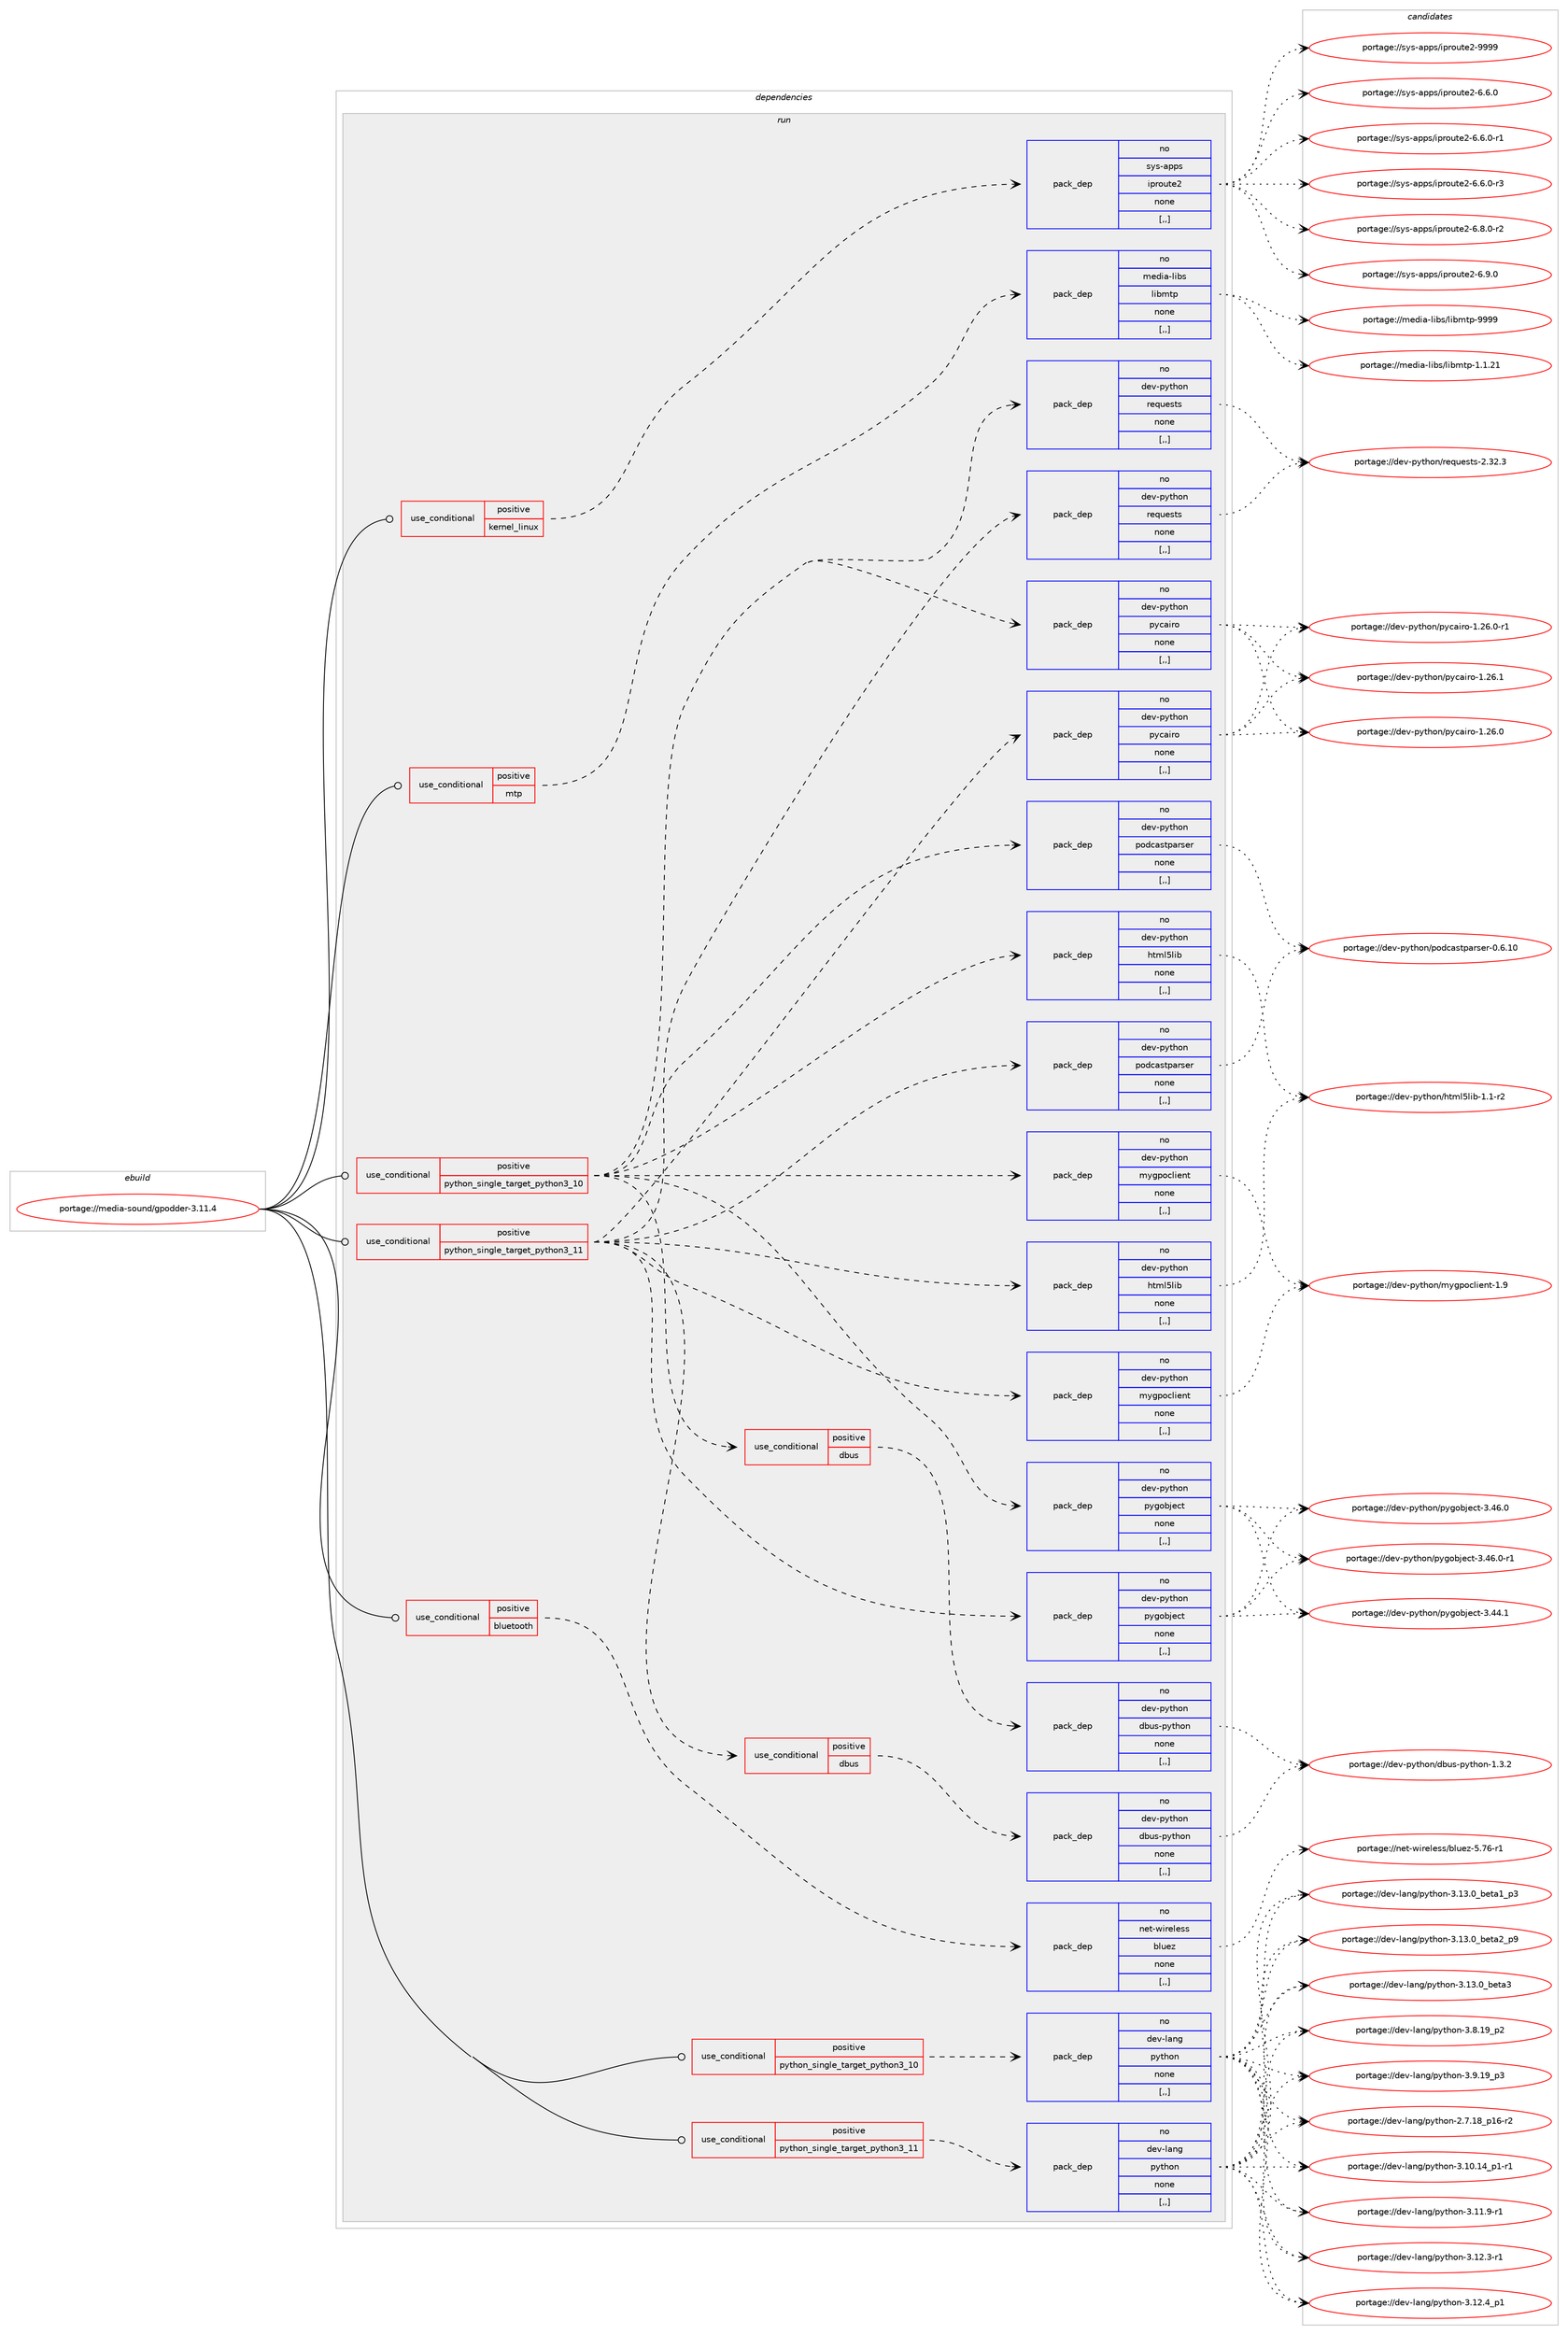 digraph prolog {

# *************
# Graph options
# *************

newrank=true;
concentrate=true;
compound=true;
graph [rankdir=LR,fontname=Helvetica,fontsize=10,ranksep=1.5];#, ranksep=2.5, nodesep=0.2];
edge  [arrowhead=vee];
node  [fontname=Helvetica,fontsize=10];

# **********
# The ebuild
# **********

subgraph cluster_leftcol {
color=gray;
rank=same;
label=<<i>ebuild</i>>;
id [label="portage://media-sound/gpodder-3.11.4", color=red, width=4, href="../media-sound/gpodder-3.11.4.svg"];
}

# ****************
# The dependencies
# ****************

subgraph cluster_midcol {
color=gray;
label=<<i>dependencies</i>>;
subgraph cluster_compile {
fillcolor="#eeeeee";
style=filled;
label=<<i>compile</i>>;
}
subgraph cluster_compileandrun {
fillcolor="#eeeeee";
style=filled;
label=<<i>compile and run</i>>;
}
subgraph cluster_run {
fillcolor="#eeeeee";
style=filled;
label=<<i>run</i>>;
subgraph cond77985 {
dependency308021 [label=<<TABLE BORDER="0" CELLBORDER="1" CELLSPACING="0" CELLPADDING="4"><TR><TD ROWSPAN="3" CELLPADDING="10">use_conditional</TD></TR><TR><TD>positive</TD></TR><TR><TD>bluetooth</TD></TR></TABLE>>, shape=none, color=red];
subgraph pack227645 {
dependency308022 [label=<<TABLE BORDER="0" CELLBORDER="1" CELLSPACING="0" CELLPADDING="4" WIDTH="220"><TR><TD ROWSPAN="6" CELLPADDING="30">pack_dep</TD></TR><TR><TD WIDTH="110">no</TD></TR><TR><TD>net-wireless</TD></TR><TR><TD>bluez</TD></TR><TR><TD>none</TD></TR><TR><TD>[,,]</TD></TR></TABLE>>, shape=none, color=blue];
}
dependency308021:e -> dependency308022:w [weight=20,style="dashed",arrowhead="vee"];
}
id:e -> dependency308021:w [weight=20,style="solid",arrowhead="odot"];
subgraph cond77986 {
dependency308023 [label=<<TABLE BORDER="0" CELLBORDER="1" CELLSPACING="0" CELLPADDING="4"><TR><TD ROWSPAN="3" CELLPADDING="10">use_conditional</TD></TR><TR><TD>positive</TD></TR><TR><TD>kernel_linux</TD></TR></TABLE>>, shape=none, color=red];
subgraph pack227646 {
dependency308024 [label=<<TABLE BORDER="0" CELLBORDER="1" CELLSPACING="0" CELLPADDING="4" WIDTH="220"><TR><TD ROWSPAN="6" CELLPADDING="30">pack_dep</TD></TR><TR><TD WIDTH="110">no</TD></TR><TR><TD>sys-apps</TD></TR><TR><TD>iproute2</TD></TR><TR><TD>none</TD></TR><TR><TD>[,,]</TD></TR></TABLE>>, shape=none, color=blue];
}
dependency308023:e -> dependency308024:w [weight=20,style="dashed",arrowhead="vee"];
}
id:e -> dependency308023:w [weight=20,style="solid",arrowhead="odot"];
subgraph cond77987 {
dependency308025 [label=<<TABLE BORDER="0" CELLBORDER="1" CELLSPACING="0" CELLPADDING="4"><TR><TD ROWSPAN="3" CELLPADDING="10">use_conditional</TD></TR><TR><TD>positive</TD></TR><TR><TD>mtp</TD></TR></TABLE>>, shape=none, color=red];
subgraph pack227647 {
dependency308026 [label=<<TABLE BORDER="0" CELLBORDER="1" CELLSPACING="0" CELLPADDING="4" WIDTH="220"><TR><TD ROWSPAN="6" CELLPADDING="30">pack_dep</TD></TR><TR><TD WIDTH="110">no</TD></TR><TR><TD>media-libs</TD></TR><TR><TD>libmtp</TD></TR><TR><TD>none</TD></TR><TR><TD>[,,]</TD></TR></TABLE>>, shape=none, color=blue];
}
dependency308025:e -> dependency308026:w [weight=20,style="dashed",arrowhead="vee"];
}
id:e -> dependency308025:w [weight=20,style="solid",arrowhead="odot"];
subgraph cond77988 {
dependency308027 [label=<<TABLE BORDER="0" CELLBORDER="1" CELLSPACING="0" CELLPADDING="4"><TR><TD ROWSPAN="3" CELLPADDING="10">use_conditional</TD></TR><TR><TD>positive</TD></TR><TR><TD>python_single_target_python3_10</TD></TR></TABLE>>, shape=none, color=red];
subgraph pack227648 {
dependency308028 [label=<<TABLE BORDER="0" CELLBORDER="1" CELLSPACING="0" CELLPADDING="4" WIDTH="220"><TR><TD ROWSPAN="6" CELLPADDING="30">pack_dep</TD></TR><TR><TD WIDTH="110">no</TD></TR><TR><TD>dev-lang</TD></TR><TR><TD>python</TD></TR><TR><TD>none</TD></TR><TR><TD>[,,]</TD></TR></TABLE>>, shape=none, color=blue];
}
dependency308027:e -> dependency308028:w [weight=20,style="dashed",arrowhead="vee"];
}
id:e -> dependency308027:w [weight=20,style="solid",arrowhead="odot"];
subgraph cond77989 {
dependency308029 [label=<<TABLE BORDER="0" CELLBORDER="1" CELLSPACING="0" CELLPADDING="4"><TR><TD ROWSPAN="3" CELLPADDING="10">use_conditional</TD></TR><TR><TD>positive</TD></TR><TR><TD>python_single_target_python3_10</TD></TR></TABLE>>, shape=none, color=red];
subgraph pack227649 {
dependency308030 [label=<<TABLE BORDER="0" CELLBORDER="1" CELLSPACING="0" CELLPADDING="4" WIDTH="220"><TR><TD ROWSPAN="6" CELLPADDING="30">pack_dep</TD></TR><TR><TD WIDTH="110">no</TD></TR><TR><TD>dev-python</TD></TR><TR><TD>html5lib</TD></TR><TR><TD>none</TD></TR><TR><TD>[,,]</TD></TR></TABLE>>, shape=none, color=blue];
}
dependency308029:e -> dependency308030:w [weight=20,style="dashed",arrowhead="vee"];
subgraph pack227650 {
dependency308031 [label=<<TABLE BORDER="0" CELLBORDER="1" CELLSPACING="0" CELLPADDING="4" WIDTH="220"><TR><TD ROWSPAN="6" CELLPADDING="30">pack_dep</TD></TR><TR><TD WIDTH="110">no</TD></TR><TR><TD>dev-python</TD></TR><TR><TD>pycairo</TD></TR><TR><TD>none</TD></TR><TR><TD>[,,]</TD></TR></TABLE>>, shape=none, color=blue];
}
dependency308029:e -> dependency308031:w [weight=20,style="dashed",arrowhead="vee"];
subgraph pack227651 {
dependency308032 [label=<<TABLE BORDER="0" CELLBORDER="1" CELLSPACING="0" CELLPADDING="4" WIDTH="220"><TR><TD ROWSPAN="6" CELLPADDING="30">pack_dep</TD></TR><TR><TD WIDTH="110">no</TD></TR><TR><TD>dev-python</TD></TR><TR><TD>pygobject</TD></TR><TR><TD>none</TD></TR><TR><TD>[,,]</TD></TR></TABLE>>, shape=none, color=blue];
}
dependency308029:e -> dependency308032:w [weight=20,style="dashed",arrowhead="vee"];
subgraph pack227652 {
dependency308033 [label=<<TABLE BORDER="0" CELLBORDER="1" CELLSPACING="0" CELLPADDING="4" WIDTH="220"><TR><TD ROWSPAN="6" CELLPADDING="30">pack_dep</TD></TR><TR><TD WIDTH="110">no</TD></TR><TR><TD>dev-python</TD></TR><TR><TD>podcastparser</TD></TR><TR><TD>none</TD></TR><TR><TD>[,,]</TD></TR></TABLE>>, shape=none, color=blue];
}
dependency308029:e -> dependency308033:w [weight=20,style="dashed",arrowhead="vee"];
subgraph pack227653 {
dependency308034 [label=<<TABLE BORDER="0" CELLBORDER="1" CELLSPACING="0" CELLPADDING="4" WIDTH="220"><TR><TD ROWSPAN="6" CELLPADDING="30">pack_dep</TD></TR><TR><TD WIDTH="110">no</TD></TR><TR><TD>dev-python</TD></TR><TR><TD>mygpoclient</TD></TR><TR><TD>none</TD></TR><TR><TD>[,,]</TD></TR></TABLE>>, shape=none, color=blue];
}
dependency308029:e -> dependency308034:w [weight=20,style="dashed",arrowhead="vee"];
subgraph pack227654 {
dependency308035 [label=<<TABLE BORDER="0" CELLBORDER="1" CELLSPACING="0" CELLPADDING="4" WIDTH="220"><TR><TD ROWSPAN="6" CELLPADDING="30">pack_dep</TD></TR><TR><TD WIDTH="110">no</TD></TR><TR><TD>dev-python</TD></TR><TR><TD>requests</TD></TR><TR><TD>none</TD></TR><TR><TD>[,,]</TD></TR></TABLE>>, shape=none, color=blue];
}
dependency308029:e -> dependency308035:w [weight=20,style="dashed",arrowhead="vee"];
subgraph cond77990 {
dependency308036 [label=<<TABLE BORDER="0" CELLBORDER="1" CELLSPACING="0" CELLPADDING="4"><TR><TD ROWSPAN="3" CELLPADDING="10">use_conditional</TD></TR><TR><TD>positive</TD></TR><TR><TD>dbus</TD></TR></TABLE>>, shape=none, color=red];
subgraph pack227655 {
dependency308037 [label=<<TABLE BORDER="0" CELLBORDER="1" CELLSPACING="0" CELLPADDING="4" WIDTH="220"><TR><TD ROWSPAN="6" CELLPADDING="30">pack_dep</TD></TR><TR><TD WIDTH="110">no</TD></TR><TR><TD>dev-python</TD></TR><TR><TD>dbus-python</TD></TR><TR><TD>none</TD></TR><TR><TD>[,,]</TD></TR></TABLE>>, shape=none, color=blue];
}
dependency308036:e -> dependency308037:w [weight=20,style="dashed",arrowhead="vee"];
}
dependency308029:e -> dependency308036:w [weight=20,style="dashed",arrowhead="vee"];
}
id:e -> dependency308029:w [weight=20,style="solid",arrowhead="odot"];
subgraph cond77991 {
dependency308038 [label=<<TABLE BORDER="0" CELLBORDER="1" CELLSPACING="0" CELLPADDING="4"><TR><TD ROWSPAN="3" CELLPADDING="10">use_conditional</TD></TR><TR><TD>positive</TD></TR><TR><TD>python_single_target_python3_11</TD></TR></TABLE>>, shape=none, color=red];
subgraph pack227656 {
dependency308039 [label=<<TABLE BORDER="0" CELLBORDER="1" CELLSPACING="0" CELLPADDING="4" WIDTH="220"><TR><TD ROWSPAN="6" CELLPADDING="30">pack_dep</TD></TR><TR><TD WIDTH="110">no</TD></TR><TR><TD>dev-lang</TD></TR><TR><TD>python</TD></TR><TR><TD>none</TD></TR><TR><TD>[,,]</TD></TR></TABLE>>, shape=none, color=blue];
}
dependency308038:e -> dependency308039:w [weight=20,style="dashed",arrowhead="vee"];
}
id:e -> dependency308038:w [weight=20,style="solid",arrowhead="odot"];
subgraph cond77992 {
dependency308040 [label=<<TABLE BORDER="0" CELLBORDER="1" CELLSPACING="0" CELLPADDING="4"><TR><TD ROWSPAN="3" CELLPADDING="10">use_conditional</TD></TR><TR><TD>positive</TD></TR><TR><TD>python_single_target_python3_11</TD></TR></TABLE>>, shape=none, color=red];
subgraph pack227657 {
dependency308041 [label=<<TABLE BORDER="0" CELLBORDER="1" CELLSPACING="0" CELLPADDING="4" WIDTH="220"><TR><TD ROWSPAN="6" CELLPADDING="30">pack_dep</TD></TR><TR><TD WIDTH="110">no</TD></TR><TR><TD>dev-python</TD></TR><TR><TD>html5lib</TD></TR><TR><TD>none</TD></TR><TR><TD>[,,]</TD></TR></TABLE>>, shape=none, color=blue];
}
dependency308040:e -> dependency308041:w [weight=20,style="dashed",arrowhead="vee"];
subgraph pack227658 {
dependency308042 [label=<<TABLE BORDER="0" CELLBORDER="1" CELLSPACING="0" CELLPADDING="4" WIDTH="220"><TR><TD ROWSPAN="6" CELLPADDING="30">pack_dep</TD></TR><TR><TD WIDTH="110">no</TD></TR><TR><TD>dev-python</TD></TR><TR><TD>pycairo</TD></TR><TR><TD>none</TD></TR><TR><TD>[,,]</TD></TR></TABLE>>, shape=none, color=blue];
}
dependency308040:e -> dependency308042:w [weight=20,style="dashed",arrowhead="vee"];
subgraph pack227659 {
dependency308043 [label=<<TABLE BORDER="0" CELLBORDER="1" CELLSPACING="0" CELLPADDING="4" WIDTH="220"><TR><TD ROWSPAN="6" CELLPADDING="30">pack_dep</TD></TR><TR><TD WIDTH="110">no</TD></TR><TR><TD>dev-python</TD></TR><TR><TD>pygobject</TD></TR><TR><TD>none</TD></TR><TR><TD>[,,]</TD></TR></TABLE>>, shape=none, color=blue];
}
dependency308040:e -> dependency308043:w [weight=20,style="dashed",arrowhead="vee"];
subgraph pack227660 {
dependency308044 [label=<<TABLE BORDER="0" CELLBORDER="1" CELLSPACING="0" CELLPADDING="4" WIDTH="220"><TR><TD ROWSPAN="6" CELLPADDING="30">pack_dep</TD></TR><TR><TD WIDTH="110">no</TD></TR><TR><TD>dev-python</TD></TR><TR><TD>podcastparser</TD></TR><TR><TD>none</TD></TR><TR><TD>[,,]</TD></TR></TABLE>>, shape=none, color=blue];
}
dependency308040:e -> dependency308044:w [weight=20,style="dashed",arrowhead="vee"];
subgraph pack227661 {
dependency308045 [label=<<TABLE BORDER="0" CELLBORDER="1" CELLSPACING="0" CELLPADDING="4" WIDTH="220"><TR><TD ROWSPAN="6" CELLPADDING="30">pack_dep</TD></TR><TR><TD WIDTH="110">no</TD></TR><TR><TD>dev-python</TD></TR><TR><TD>mygpoclient</TD></TR><TR><TD>none</TD></TR><TR><TD>[,,]</TD></TR></TABLE>>, shape=none, color=blue];
}
dependency308040:e -> dependency308045:w [weight=20,style="dashed",arrowhead="vee"];
subgraph pack227662 {
dependency308046 [label=<<TABLE BORDER="0" CELLBORDER="1" CELLSPACING="0" CELLPADDING="4" WIDTH="220"><TR><TD ROWSPAN="6" CELLPADDING="30">pack_dep</TD></TR><TR><TD WIDTH="110">no</TD></TR><TR><TD>dev-python</TD></TR><TR><TD>requests</TD></TR><TR><TD>none</TD></TR><TR><TD>[,,]</TD></TR></TABLE>>, shape=none, color=blue];
}
dependency308040:e -> dependency308046:w [weight=20,style="dashed",arrowhead="vee"];
subgraph cond77993 {
dependency308047 [label=<<TABLE BORDER="0" CELLBORDER="1" CELLSPACING="0" CELLPADDING="4"><TR><TD ROWSPAN="3" CELLPADDING="10">use_conditional</TD></TR><TR><TD>positive</TD></TR><TR><TD>dbus</TD></TR></TABLE>>, shape=none, color=red];
subgraph pack227663 {
dependency308048 [label=<<TABLE BORDER="0" CELLBORDER="1" CELLSPACING="0" CELLPADDING="4" WIDTH="220"><TR><TD ROWSPAN="6" CELLPADDING="30">pack_dep</TD></TR><TR><TD WIDTH="110">no</TD></TR><TR><TD>dev-python</TD></TR><TR><TD>dbus-python</TD></TR><TR><TD>none</TD></TR><TR><TD>[,,]</TD></TR></TABLE>>, shape=none, color=blue];
}
dependency308047:e -> dependency308048:w [weight=20,style="dashed",arrowhead="vee"];
}
dependency308040:e -> dependency308047:w [weight=20,style="dashed",arrowhead="vee"];
}
id:e -> dependency308040:w [weight=20,style="solid",arrowhead="odot"];
}
}

# **************
# The candidates
# **************

subgraph cluster_choices {
rank=same;
color=gray;
label=<<i>candidates</i>>;

subgraph choice227645 {
color=black;
nodesep=1;
choice11010111645119105114101108101115115479810811710112245534655544511449 [label="portage://net-wireless/bluez-5.76-r1", color=red, width=4,href="../net-wireless/bluez-5.76-r1.svg"];
dependency308022:e -> choice11010111645119105114101108101115115479810811710112245534655544511449:w [style=dotted,weight="100"];
}
subgraph choice227646 {
color=black;
nodesep=1;
choice11512111545971121121154710511211411111711610150455446544648 [label="portage://sys-apps/iproute2-6.6.0", color=red, width=4,href="../sys-apps/iproute2-6.6.0.svg"];
choice115121115459711211211547105112114111117116101504554465446484511449 [label="portage://sys-apps/iproute2-6.6.0-r1", color=red, width=4,href="../sys-apps/iproute2-6.6.0-r1.svg"];
choice115121115459711211211547105112114111117116101504554465446484511451 [label="portage://sys-apps/iproute2-6.6.0-r3", color=red, width=4,href="../sys-apps/iproute2-6.6.0-r3.svg"];
choice115121115459711211211547105112114111117116101504554465646484511450 [label="portage://sys-apps/iproute2-6.8.0-r2", color=red, width=4,href="../sys-apps/iproute2-6.8.0-r2.svg"];
choice11512111545971121121154710511211411111711610150455446574648 [label="portage://sys-apps/iproute2-6.9.0", color=red, width=4,href="../sys-apps/iproute2-6.9.0.svg"];
choice115121115459711211211547105112114111117116101504557575757 [label="portage://sys-apps/iproute2-9999", color=red, width=4,href="../sys-apps/iproute2-9999.svg"];
dependency308024:e -> choice11512111545971121121154710511211411111711610150455446544648:w [style=dotted,weight="100"];
dependency308024:e -> choice115121115459711211211547105112114111117116101504554465446484511449:w [style=dotted,weight="100"];
dependency308024:e -> choice115121115459711211211547105112114111117116101504554465446484511451:w [style=dotted,weight="100"];
dependency308024:e -> choice115121115459711211211547105112114111117116101504554465646484511450:w [style=dotted,weight="100"];
dependency308024:e -> choice11512111545971121121154710511211411111711610150455446574648:w [style=dotted,weight="100"];
dependency308024:e -> choice115121115459711211211547105112114111117116101504557575757:w [style=dotted,weight="100"];
}
subgraph choice227647 {
color=black;
nodesep=1;
choice109101100105974510810598115471081059810911611245494649465049 [label="portage://media-libs/libmtp-1.1.21", color=red, width=4,href="../media-libs/libmtp-1.1.21.svg"];
choice10910110010597451081059811547108105981091161124557575757 [label="portage://media-libs/libmtp-9999", color=red, width=4,href="../media-libs/libmtp-9999.svg"];
dependency308026:e -> choice109101100105974510810598115471081059810911611245494649465049:w [style=dotted,weight="100"];
dependency308026:e -> choice10910110010597451081059811547108105981091161124557575757:w [style=dotted,weight="100"];
}
subgraph choice227648 {
color=black;
nodesep=1;
choice100101118451089711010347112121116104111110455046554649569511249544511450 [label="portage://dev-lang/python-2.7.18_p16-r2", color=red, width=4,href="../dev-lang/python-2.7.18_p16-r2.svg"];
choice100101118451089711010347112121116104111110455146494846495295112494511449 [label="portage://dev-lang/python-3.10.14_p1-r1", color=red, width=4,href="../dev-lang/python-3.10.14_p1-r1.svg"];
choice100101118451089711010347112121116104111110455146494946574511449 [label="portage://dev-lang/python-3.11.9-r1", color=red, width=4,href="../dev-lang/python-3.11.9-r1.svg"];
choice100101118451089711010347112121116104111110455146495046514511449 [label="portage://dev-lang/python-3.12.3-r1", color=red, width=4,href="../dev-lang/python-3.12.3-r1.svg"];
choice100101118451089711010347112121116104111110455146495046529511249 [label="portage://dev-lang/python-3.12.4_p1", color=red, width=4,href="../dev-lang/python-3.12.4_p1.svg"];
choice10010111845108971101034711212111610411111045514649514648959810111697499511251 [label="portage://dev-lang/python-3.13.0_beta1_p3", color=red, width=4,href="../dev-lang/python-3.13.0_beta1_p3.svg"];
choice10010111845108971101034711212111610411111045514649514648959810111697509511257 [label="portage://dev-lang/python-3.13.0_beta2_p9", color=red, width=4,href="../dev-lang/python-3.13.0_beta2_p9.svg"];
choice1001011184510897110103471121211161041111104551464951464895981011169751 [label="portage://dev-lang/python-3.13.0_beta3", color=red, width=4,href="../dev-lang/python-3.13.0_beta3.svg"];
choice100101118451089711010347112121116104111110455146564649579511250 [label="portage://dev-lang/python-3.8.19_p2", color=red, width=4,href="../dev-lang/python-3.8.19_p2.svg"];
choice100101118451089711010347112121116104111110455146574649579511251 [label="portage://dev-lang/python-3.9.19_p3", color=red, width=4,href="../dev-lang/python-3.9.19_p3.svg"];
dependency308028:e -> choice100101118451089711010347112121116104111110455046554649569511249544511450:w [style=dotted,weight="100"];
dependency308028:e -> choice100101118451089711010347112121116104111110455146494846495295112494511449:w [style=dotted,weight="100"];
dependency308028:e -> choice100101118451089711010347112121116104111110455146494946574511449:w [style=dotted,weight="100"];
dependency308028:e -> choice100101118451089711010347112121116104111110455146495046514511449:w [style=dotted,weight="100"];
dependency308028:e -> choice100101118451089711010347112121116104111110455146495046529511249:w [style=dotted,weight="100"];
dependency308028:e -> choice10010111845108971101034711212111610411111045514649514648959810111697499511251:w [style=dotted,weight="100"];
dependency308028:e -> choice10010111845108971101034711212111610411111045514649514648959810111697509511257:w [style=dotted,weight="100"];
dependency308028:e -> choice1001011184510897110103471121211161041111104551464951464895981011169751:w [style=dotted,weight="100"];
dependency308028:e -> choice100101118451089711010347112121116104111110455146564649579511250:w [style=dotted,weight="100"];
dependency308028:e -> choice100101118451089711010347112121116104111110455146574649579511251:w [style=dotted,weight="100"];
}
subgraph choice227649 {
color=black;
nodesep=1;
choice10010111845112121116104111110471041161091085310810598454946494511450 [label="portage://dev-python/html5lib-1.1-r2", color=red, width=4,href="../dev-python/html5lib-1.1-r2.svg"];
dependency308030:e -> choice10010111845112121116104111110471041161091085310810598454946494511450:w [style=dotted,weight="100"];
}
subgraph choice227650 {
color=black;
nodesep=1;
choice1001011184511212111610411111047112121999710511411145494650544648 [label="portage://dev-python/pycairo-1.26.0", color=red, width=4,href="../dev-python/pycairo-1.26.0.svg"];
choice10010111845112121116104111110471121219997105114111454946505446484511449 [label="portage://dev-python/pycairo-1.26.0-r1", color=red, width=4,href="../dev-python/pycairo-1.26.0-r1.svg"];
choice1001011184511212111610411111047112121999710511411145494650544649 [label="portage://dev-python/pycairo-1.26.1", color=red, width=4,href="../dev-python/pycairo-1.26.1.svg"];
dependency308031:e -> choice1001011184511212111610411111047112121999710511411145494650544648:w [style=dotted,weight="100"];
dependency308031:e -> choice10010111845112121116104111110471121219997105114111454946505446484511449:w [style=dotted,weight="100"];
dependency308031:e -> choice1001011184511212111610411111047112121999710511411145494650544649:w [style=dotted,weight="100"];
}
subgraph choice227651 {
color=black;
nodesep=1;
choice1001011184511212111610411111047112121103111981061019911645514652524649 [label="portage://dev-python/pygobject-3.44.1", color=red, width=4,href="../dev-python/pygobject-3.44.1.svg"];
choice1001011184511212111610411111047112121103111981061019911645514652544648 [label="portage://dev-python/pygobject-3.46.0", color=red, width=4,href="../dev-python/pygobject-3.46.0.svg"];
choice10010111845112121116104111110471121211031119810610199116455146525446484511449 [label="portage://dev-python/pygobject-3.46.0-r1", color=red, width=4,href="../dev-python/pygobject-3.46.0-r1.svg"];
dependency308032:e -> choice1001011184511212111610411111047112121103111981061019911645514652524649:w [style=dotted,weight="100"];
dependency308032:e -> choice1001011184511212111610411111047112121103111981061019911645514652544648:w [style=dotted,weight="100"];
dependency308032:e -> choice10010111845112121116104111110471121211031119810610199116455146525446484511449:w [style=dotted,weight="100"];
}
subgraph choice227652 {
color=black;
nodesep=1;
choice100101118451121211161041111104711211110099971151161129711411510111445484654464948 [label="portage://dev-python/podcastparser-0.6.10", color=red, width=4,href="../dev-python/podcastparser-0.6.10.svg"];
dependency308033:e -> choice100101118451121211161041111104711211110099971151161129711411510111445484654464948:w [style=dotted,weight="100"];
}
subgraph choice227653 {
color=black;
nodesep=1;
choice10010111845112121116104111110471091211031121119910810510111011645494657 [label="portage://dev-python/mygpoclient-1.9", color=red, width=4,href="../dev-python/mygpoclient-1.9.svg"];
dependency308034:e -> choice10010111845112121116104111110471091211031121119910810510111011645494657:w [style=dotted,weight="100"];
}
subgraph choice227654 {
color=black;
nodesep=1;
choice100101118451121211161041111104711410111311710111511611545504651504651 [label="portage://dev-python/requests-2.32.3", color=red, width=4,href="../dev-python/requests-2.32.3.svg"];
dependency308035:e -> choice100101118451121211161041111104711410111311710111511611545504651504651:w [style=dotted,weight="100"];
}
subgraph choice227655 {
color=black;
nodesep=1;
choice10010111845112121116104111110471009811711545112121116104111110454946514650 [label="portage://dev-python/dbus-python-1.3.2", color=red, width=4,href="../dev-python/dbus-python-1.3.2.svg"];
dependency308037:e -> choice10010111845112121116104111110471009811711545112121116104111110454946514650:w [style=dotted,weight="100"];
}
subgraph choice227656 {
color=black;
nodesep=1;
choice100101118451089711010347112121116104111110455046554649569511249544511450 [label="portage://dev-lang/python-2.7.18_p16-r2", color=red, width=4,href="../dev-lang/python-2.7.18_p16-r2.svg"];
choice100101118451089711010347112121116104111110455146494846495295112494511449 [label="portage://dev-lang/python-3.10.14_p1-r1", color=red, width=4,href="../dev-lang/python-3.10.14_p1-r1.svg"];
choice100101118451089711010347112121116104111110455146494946574511449 [label="portage://dev-lang/python-3.11.9-r1", color=red, width=4,href="../dev-lang/python-3.11.9-r1.svg"];
choice100101118451089711010347112121116104111110455146495046514511449 [label="portage://dev-lang/python-3.12.3-r1", color=red, width=4,href="../dev-lang/python-3.12.3-r1.svg"];
choice100101118451089711010347112121116104111110455146495046529511249 [label="portage://dev-lang/python-3.12.4_p1", color=red, width=4,href="../dev-lang/python-3.12.4_p1.svg"];
choice10010111845108971101034711212111610411111045514649514648959810111697499511251 [label="portage://dev-lang/python-3.13.0_beta1_p3", color=red, width=4,href="../dev-lang/python-3.13.0_beta1_p3.svg"];
choice10010111845108971101034711212111610411111045514649514648959810111697509511257 [label="portage://dev-lang/python-3.13.0_beta2_p9", color=red, width=4,href="../dev-lang/python-3.13.0_beta2_p9.svg"];
choice1001011184510897110103471121211161041111104551464951464895981011169751 [label="portage://dev-lang/python-3.13.0_beta3", color=red, width=4,href="../dev-lang/python-3.13.0_beta3.svg"];
choice100101118451089711010347112121116104111110455146564649579511250 [label="portage://dev-lang/python-3.8.19_p2", color=red, width=4,href="../dev-lang/python-3.8.19_p2.svg"];
choice100101118451089711010347112121116104111110455146574649579511251 [label="portage://dev-lang/python-3.9.19_p3", color=red, width=4,href="../dev-lang/python-3.9.19_p3.svg"];
dependency308039:e -> choice100101118451089711010347112121116104111110455046554649569511249544511450:w [style=dotted,weight="100"];
dependency308039:e -> choice100101118451089711010347112121116104111110455146494846495295112494511449:w [style=dotted,weight="100"];
dependency308039:e -> choice100101118451089711010347112121116104111110455146494946574511449:w [style=dotted,weight="100"];
dependency308039:e -> choice100101118451089711010347112121116104111110455146495046514511449:w [style=dotted,weight="100"];
dependency308039:e -> choice100101118451089711010347112121116104111110455146495046529511249:w [style=dotted,weight="100"];
dependency308039:e -> choice10010111845108971101034711212111610411111045514649514648959810111697499511251:w [style=dotted,weight="100"];
dependency308039:e -> choice10010111845108971101034711212111610411111045514649514648959810111697509511257:w [style=dotted,weight="100"];
dependency308039:e -> choice1001011184510897110103471121211161041111104551464951464895981011169751:w [style=dotted,weight="100"];
dependency308039:e -> choice100101118451089711010347112121116104111110455146564649579511250:w [style=dotted,weight="100"];
dependency308039:e -> choice100101118451089711010347112121116104111110455146574649579511251:w [style=dotted,weight="100"];
}
subgraph choice227657 {
color=black;
nodesep=1;
choice10010111845112121116104111110471041161091085310810598454946494511450 [label="portage://dev-python/html5lib-1.1-r2", color=red, width=4,href="../dev-python/html5lib-1.1-r2.svg"];
dependency308041:e -> choice10010111845112121116104111110471041161091085310810598454946494511450:w [style=dotted,weight="100"];
}
subgraph choice227658 {
color=black;
nodesep=1;
choice1001011184511212111610411111047112121999710511411145494650544648 [label="portage://dev-python/pycairo-1.26.0", color=red, width=4,href="../dev-python/pycairo-1.26.0.svg"];
choice10010111845112121116104111110471121219997105114111454946505446484511449 [label="portage://dev-python/pycairo-1.26.0-r1", color=red, width=4,href="../dev-python/pycairo-1.26.0-r1.svg"];
choice1001011184511212111610411111047112121999710511411145494650544649 [label="portage://dev-python/pycairo-1.26.1", color=red, width=4,href="../dev-python/pycairo-1.26.1.svg"];
dependency308042:e -> choice1001011184511212111610411111047112121999710511411145494650544648:w [style=dotted,weight="100"];
dependency308042:e -> choice10010111845112121116104111110471121219997105114111454946505446484511449:w [style=dotted,weight="100"];
dependency308042:e -> choice1001011184511212111610411111047112121999710511411145494650544649:w [style=dotted,weight="100"];
}
subgraph choice227659 {
color=black;
nodesep=1;
choice1001011184511212111610411111047112121103111981061019911645514652524649 [label="portage://dev-python/pygobject-3.44.1", color=red, width=4,href="../dev-python/pygobject-3.44.1.svg"];
choice1001011184511212111610411111047112121103111981061019911645514652544648 [label="portage://dev-python/pygobject-3.46.0", color=red, width=4,href="../dev-python/pygobject-3.46.0.svg"];
choice10010111845112121116104111110471121211031119810610199116455146525446484511449 [label="portage://dev-python/pygobject-3.46.0-r1", color=red, width=4,href="../dev-python/pygobject-3.46.0-r1.svg"];
dependency308043:e -> choice1001011184511212111610411111047112121103111981061019911645514652524649:w [style=dotted,weight="100"];
dependency308043:e -> choice1001011184511212111610411111047112121103111981061019911645514652544648:w [style=dotted,weight="100"];
dependency308043:e -> choice10010111845112121116104111110471121211031119810610199116455146525446484511449:w [style=dotted,weight="100"];
}
subgraph choice227660 {
color=black;
nodesep=1;
choice100101118451121211161041111104711211110099971151161129711411510111445484654464948 [label="portage://dev-python/podcastparser-0.6.10", color=red, width=4,href="../dev-python/podcastparser-0.6.10.svg"];
dependency308044:e -> choice100101118451121211161041111104711211110099971151161129711411510111445484654464948:w [style=dotted,weight="100"];
}
subgraph choice227661 {
color=black;
nodesep=1;
choice10010111845112121116104111110471091211031121119910810510111011645494657 [label="portage://dev-python/mygpoclient-1.9", color=red, width=4,href="../dev-python/mygpoclient-1.9.svg"];
dependency308045:e -> choice10010111845112121116104111110471091211031121119910810510111011645494657:w [style=dotted,weight="100"];
}
subgraph choice227662 {
color=black;
nodesep=1;
choice100101118451121211161041111104711410111311710111511611545504651504651 [label="portage://dev-python/requests-2.32.3", color=red, width=4,href="../dev-python/requests-2.32.3.svg"];
dependency308046:e -> choice100101118451121211161041111104711410111311710111511611545504651504651:w [style=dotted,weight="100"];
}
subgraph choice227663 {
color=black;
nodesep=1;
choice10010111845112121116104111110471009811711545112121116104111110454946514650 [label="portage://dev-python/dbus-python-1.3.2", color=red, width=4,href="../dev-python/dbus-python-1.3.2.svg"];
dependency308048:e -> choice10010111845112121116104111110471009811711545112121116104111110454946514650:w [style=dotted,weight="100"];
}
}

}
